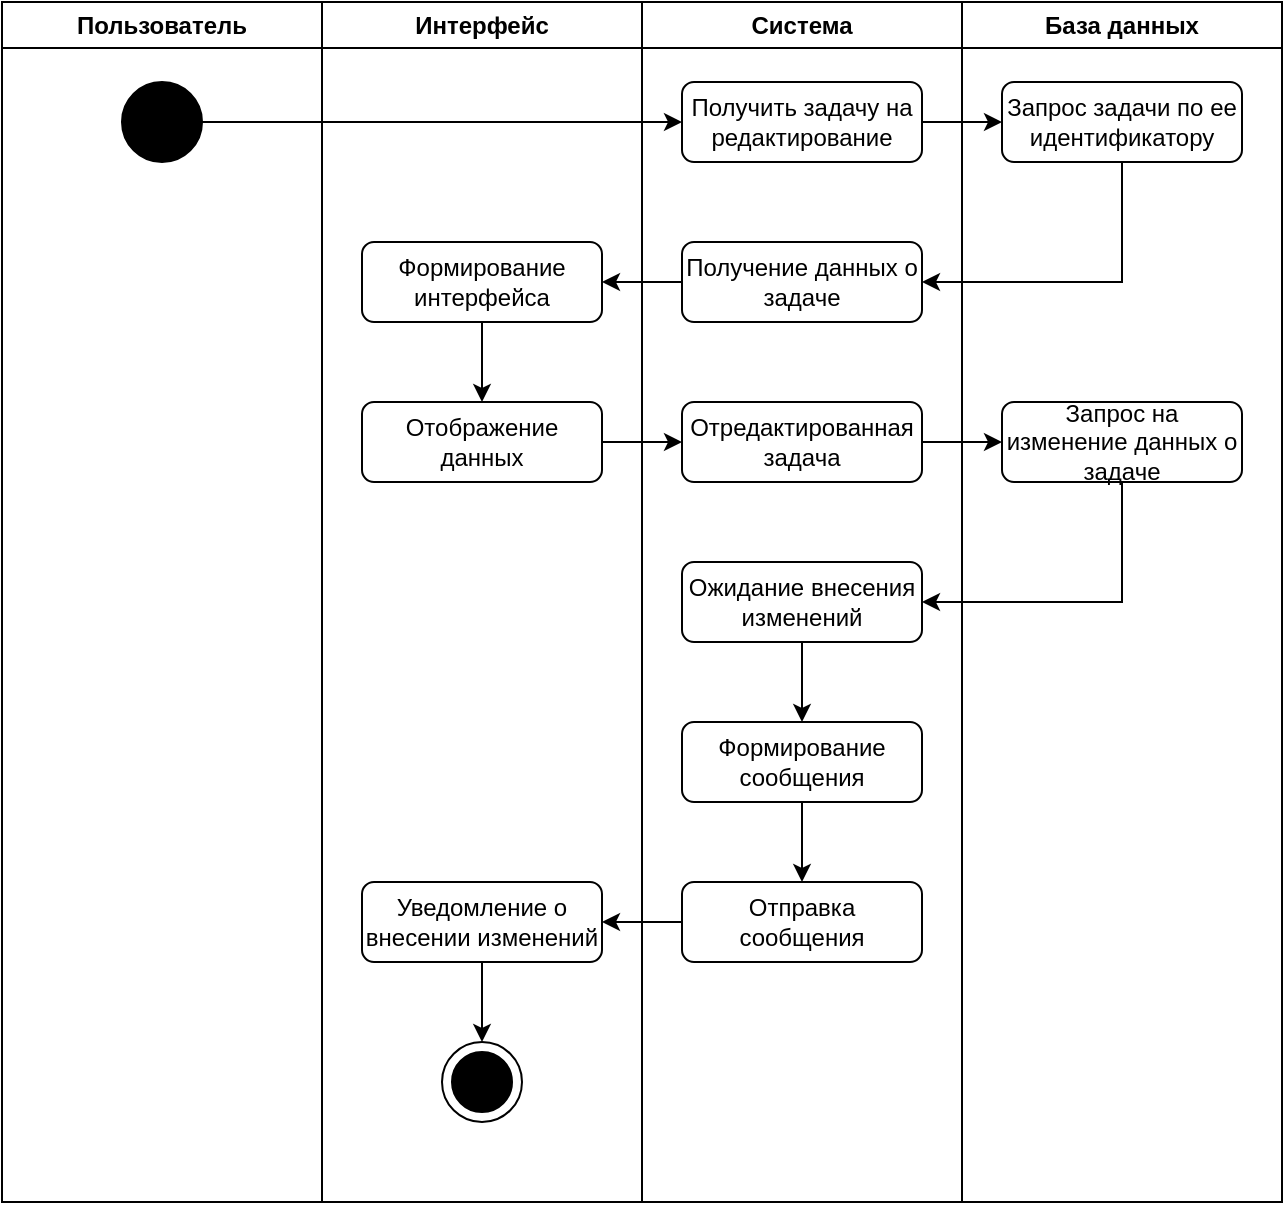 <mxfile version="26.0.14">
  <diagram name="Страница — 1" id="5kN3vzJDwVZG9utAl4kg">
    <mxGraphModel dx="882" dy="691" grid="1" gridSize="10" guides="1" tooltips="1" connect="1" arrows="1" fold="1" page="1" pageScale="1" pageWidth="827" pageHeight="1169" math="0" shadow="0">
      <root>
        <mxCell id="0" />
        <mxCell id="1" parent="0" />
        <mxCell id="hXV69UUXkcdeekgca52l-1" value="Пользователь" style="swimlane;whiteSpace=wrap;html=1;" vertex="1" parent="1">
          <mxGeometry x="120" y="120" width="160" height="600" as="geometry" />
        </mxCell>
        <mxCell id="hXV69UUXkcdeekgca52l-5" value="" style="ellipse;whiteSpace=wrap;html=1;fillColor=#000000;" vertex="1" parent="hXV69UUXkcdeekgca52l-1">
          <mxGeometry x="60" y="40" width="40" height="40" as="geometry" />
        </mxCell>
        <mxCell id="hXV69UUXkcdeekgca52l-2" value="Интерфейс" style="swimlane;whiteSpace=wrap;html=1;" vertex="1" parent="1">
          <mxGeometry x="280" y="120" width="160" height="600" as="geometry" />
        </mxCell>
        <mxCell id="hXV69UUXkcdeekgca52l-26" style="edgeStyle=orthogonalEdgeStyle;rounded=0;orthogonalLoop=1;jettySize=auto;html=1;exitX=0.5;exitY=1;exitDx=0;exitDy=0;entryX=0.5;entryY=0;entryDx=0;entryDy=0;" edge="1" parent="hXV69UUXkcdeekgca52l-2" source="hXV69UUXkcdeekgca52l-10" target="hXV69UUXkcdeekgca52l-11">
          <mxGeometry relative="1" as="geometry" />
        </mxCell>
        <mxCell id="hXV69UUXkcdeekgca52l-10" value="Формирование интерфейса" style="rounded=1;whiteSpace=wrap;html=1;" vertex="1" parent="hXV69UUXkcdeekgca52l-2">
          <mxGeometry x="20" y="120" width="120" height="40" as="geometry" />
        </mxCell>
        <mxCell id="hXV69UUXkcdeekgca52l-11" value="Отображение данных" style="rounded=1;whiteSpace=wrap;html=1;" vertex="1" parent="hXV69UUXkcdeekgca52l-2">
          <mxGeometry x="20" y="200" width="120" height="40" as="geometry" />
        </mxCell>
        <mxCell id="hXV69UUXkcdeekgca52l-33" style="edgeStyle=orthogonalEdgeStyle;rounded=0;orthogonalLoop=1;jettySize=auto;html=1;exitX=0.5;exitY=1;exitDx=0;exitDy=0;entryX=0.5;entryY=0;entryDx=0;entryDy=0;" edge="1" parent="hXV69UUXkcdeekgca52l-2" source="hXV69UUXkcdeekgca52l-18" target="hXV69UUXkcdeekgca52l-20">
          <mxGeometry relative="1" as="geometry" />
        </mxCell>
        <mxCell id="hXV69UUXkcdeekgca52l-18" value="Уведомление о внесении изменений" style="rounded=1;whiteSpace=wrap;html=1;" vertex="1" parent="hXV69UUXkcdeekgca52l-2">
          <mxGeometry x="20" y="440" width="120" height="40" as="geometry" />
        </mxCell>
        <mxCell id="hXV69UUXkcdeekgca52l-20" value="" style="ellipse;whiteSpace=wrap;html=1;aspect=fixed;" vertex="1" parent="hXV69UUXkcdeekgca52l-2">
          <mxGeometry x="60" y="520" width="40" height="40" as="geometry" />
        </mxCell>
        <mxCell id="hXV69UUXkcdeekgca52l-21" value="" style="ellipse;whiteSpace=wrap;html=1;fillColor=#000000;" vertex="1" parent="hXV69UUXkcdeekgca52l-2">
          <mxGeometry x="65" y="525" width="30" height="30" as="geometry" />
        </mxCell>
        <mxCell id="hXV69UUXkcdeekgca52l-3" value="Система" style="swimlane;whiteSpace=wrap;html=1;" vertex="1" parent="1">
          <mxGeometry x="440" y="120" width="160" height="600" as="geometry" />
        </mxCell>
        <mxCell id="hXV69UUXkcdeekgca52l-6" value="Получить задачу на редактирование" style="rounded=1;whiteSpace=wrap;html=1;" vertex="1" parent="hXV69UUXkcdeekgca52l-3">
          <mxGeometry x="20" y="40" width="120" height="40" as="geometry" />
        </mxCell>
        <mxCell id="hXV69UUXkcdeekgca52l-8" value="Получение данных о задаче" style="rounded=1;whiteSpace=wrap;html=1;" vertex="1" parent="hXV69UUXkcdeekgca52l-3">
          <mxGeometry x="20" y="120" width="120" height="40" as="geometry" />
        </mxCell>
        <mxCell id="hXV69UUXkcdeekgca52l-12" value="Отредактированная задача" style="rounded=1;whiteSpace=wrap;html=1;" vertex="1" parent="hXV69UUXkcdeekgca52l-3">
          <mxGeometry x="20" y="200" width="120" height="40" as="geometry" />
        </mxCell>
        <mxCell id="hXV69UUXkcdeekgca52l-30" style="edgeStyle=orthogonalEdgeStyle;rounded=0;orthogonalLoop=1;jettySize=auto;html=1;exitX=0.5;exitY=1;exitDx=0;exitDy=0;entryX=0.5;entryY=0;entryDx=0;entryDy=0;" edge="1" parent="hXV69UUXkcdeekgca52l-3" source="hXV69UUXkcdeekgca52l-14" target="hXV69UUXkcdeekgca52l-15">
          <mxGeometry relative="1" as="geometry" />
        </mxCell>
        <mxCell id="hXV69UUXkcdeekgca52l-14" value="Ожидание внесения изменений" style="rounded=1;whiteSpace=wrap;html=1;" vertex="1" parent="hXV69UUXkcdeekgca52l-3">
          <mxGeometry x="20" y="280" width="120" height="40" as="geometry" />
        </mxCell>
        <mxCell id="hXV69UUXkcdeekgca52l-31" style="edgeStyle=orthogonalEdgeStyle;rounded=0;orthogonalLoop=1;jettySize=auto;html=1;exitX=0.5;exitY=1;exitDx=0;exitDy=0;entryX=0.5;entryY=0;entryDx=0;entryDy=0;" edge="1" parent="hXV69UUXkcdeekgca52l-3" source="hXV69UUXkcdeekgca52l-15" target="hXV69UUXkcdeekgca52l-17">
          <mxGeometry relative="1" as="geometry" />
        </mxCell>
        <mxCell id="hXV69UUXkcdeekgca52l-15" value="&lt;div&gt;Формирование сообщения&lt;/div&gt;" style="rounded=1;whiteSpace=wrap;html=1;" vertex="1" parent="hXV69UUXkcdeekgca52l-3">
          <mxGeometry x="20" y="360" width="120" height="40" as="geometry" />
        </mxCell>
        <mxCell id="hXV69UUXkcdeekgca52l-17" value="&lt;div&gt;Отправка сообщения&lt;/div&gt;" style="rounded=1;whiteSpace=wrap;html=1;" vertex="1" parent="hXV69UUXkcdeekgca52l-3">
          <mxGeometry x="20" y="440" width="120" height="40" as="geometry" />
        </mxCell>
        <mxCell id="hXV69UUXkcdeekgca52l-4" value="База данных" style="swimlane;whiteSpace=wrap;html=1;" vertex="1" parent="1">
          <mxGeometry x="600" y="120" width="160" height="600" as="geometry" />
        </mxCell>
        <mxCell id="hXV69UUXkcdeekgca52l-7" value="Запрос задачи по ее идентификатору" style="rounded=1;whiteSpace=wrap;html=1;" vertex="1" parent="hXV69UUXkcdeekgca52l-4">
          <mxGeometry x="20" y="40" width="120" height="40" as="geometry" />
        </mxCell>
        <mxCell id="hXV69UUXkcdeekgca52l-13" value="Запрос на изменение данных о задаче" style="rounded=1;whiteSpace=wrap;html=1;" vertex="1" parent="hXV69UUXkcdeekgca52l-4">
          <mxGeometry x="20" y="200" width="120" height="40" as="geometry" />
        </mxCell>
        <mxCell id="hXV69UUXkcdeekgca52l-22" style="edgeStyle=orthogonalEdgeStyle;rounded=0;orthogonalLoop=1;jettySize=auto;html=1;exitX=1;exitY=0.5;exitDx=0;exitDy=0;entryX=0;entryY=0.5;entryDx=0;entryDy=0;" edge="1" parent="1" source="hXV69UUXkcdeekgca52l-5" target="hXV69UUXkcdeekgca52l-6">
          <mxGeometry relative="1" as="geometry" />
        </mxCell>
        <mxCell id="hXV69UUXkcdeekgca52l-23" style="edgeStyle=orthogonalEdgeStyle;rounded=0;orthogonalLoop=1;jettySize=auto;html=1;exitX=1;exitY=0.5;exitDx=0;exitDy=0;entryX=0;entryY=0.5;entryDx=0;entryDy=0;" edge="1" parent="1" source="hXV69UUXkcdeekgca52l-6" target="hXV69UUXkcdeekgca52l-7">
          <mxGeometry relative="1" as="geometry" />
        </mxCell>
        <mxCell id="hXV69UUXkcdeekgca52l-24" style="edgeStyle=orthogonalEdgeStyle;rounded=0;orthogonalLoop=1;jettySize=auto;html=1;exitX=0.5;exitY=1;exitDx=0;exitDy=0;entryX=1;entryY=0.5;entryDx=0;entryDy=0;" edge="1" parent="1" source="hXV69UUXkcdeekgca52l-7" target="hXV69UUXkcdeekgca52l-8">
          <mxGeometry relative="1" as="geometry" />
        </mxCell>
        <mxCell id="hXV69UUXkcdeekgca52l-25" style="edgeStyle=orthogonalEdgeStyle;rounded=0;orthogonalLoop=1;jettySize=auto;html=1;exitX=0;exitY=0.5;exitDx=0;exitDy=0;entryX=1;entryY=0.5;entryDx=0;entryDy=0;" edge="1" parent="1" source="hXV69UUXkcdeekgca52l-8" target="hXV69UUXkcdeekgca52l-10">
          <mxGeometry relative="1" as="geometry" />
        </mxCell>
        <mxCell id="hXV69UUXkcdeekgca52l-27" style="edgeStyle=orthogonalEdgeStyle;rounded=0;orthogonalLoop=1;jettySize=auto;html=1;exitX=1;exitY=0.5;exitDx=0;exitDy=0;entryX=0;entryY=0.5;entryDx=0;entryDy=0;" edge="1" parent="1" source="hXV69UUXkcdeekgca52l-11" target="hXV69UUXkcdeekgca52l-12">
          <mxGeometry relative="1" as="geometry" />
        </mxCell>
        <mxCell id="hXV69UUXkcdeekgca52l-28" style="edgeStyle=orthogonalEdgeStyle;rounded=0;orthogonalLoop=1;jettySize=auto;html=1;exitX=1;exitY=0.5;exitDx=0;exitDy=0;entryX=0;entryY=0.5;entryDx=0;entryDy=0;" edge="1" parent="1" source="hXV69UUXkcdeekgca52l-12" target="hXV69UUXkcdeekgca52l-13">
          <mxGeometry relative="1" as="geometry" />
        </mxCell>
        <mxCell id="hXV69UUXkcdeekgca52l-29" style="edgeStyle=orthogonalEdgeStyle;rounded=0;orthogonalLoop=1;jettySize=auto;html=1;exitX=0.5;exitY=1;exitDx=0;exitDy=0;entryX=1;entryY=0.5;entryDx=0;entryDy=0;" edge="1" parent="1" source="hXV69UUXkcdeekgca52l-13" target="hXV69UUXkcdeekgca52l-14">
          <mxGeometry relative="1" as="geometry" />
        </mxCell>
        <mxCell id="hXV69UUXkcdeekgca52l-32" style="edgeStyle=orthogonalEdgeStyle;rounded=0;orthogonalLoop=1;jettySize=auto;html=1;exitX=0;exitY=0.5;exitDx=0;exitDy=0;entryX=1;entryY=0.5;entryDx=0;entryDy=0;" edge="1" parent="1" source="hXV69UUXkcdeekgca52l-17" target="hXV69UUXkcdeekgca52l-18">
          <mxGeometry relative="1" as="geometry" />
        </mxCell>
      </root>
    </mxGraphModel>
  </diagram>
</mxfile>
